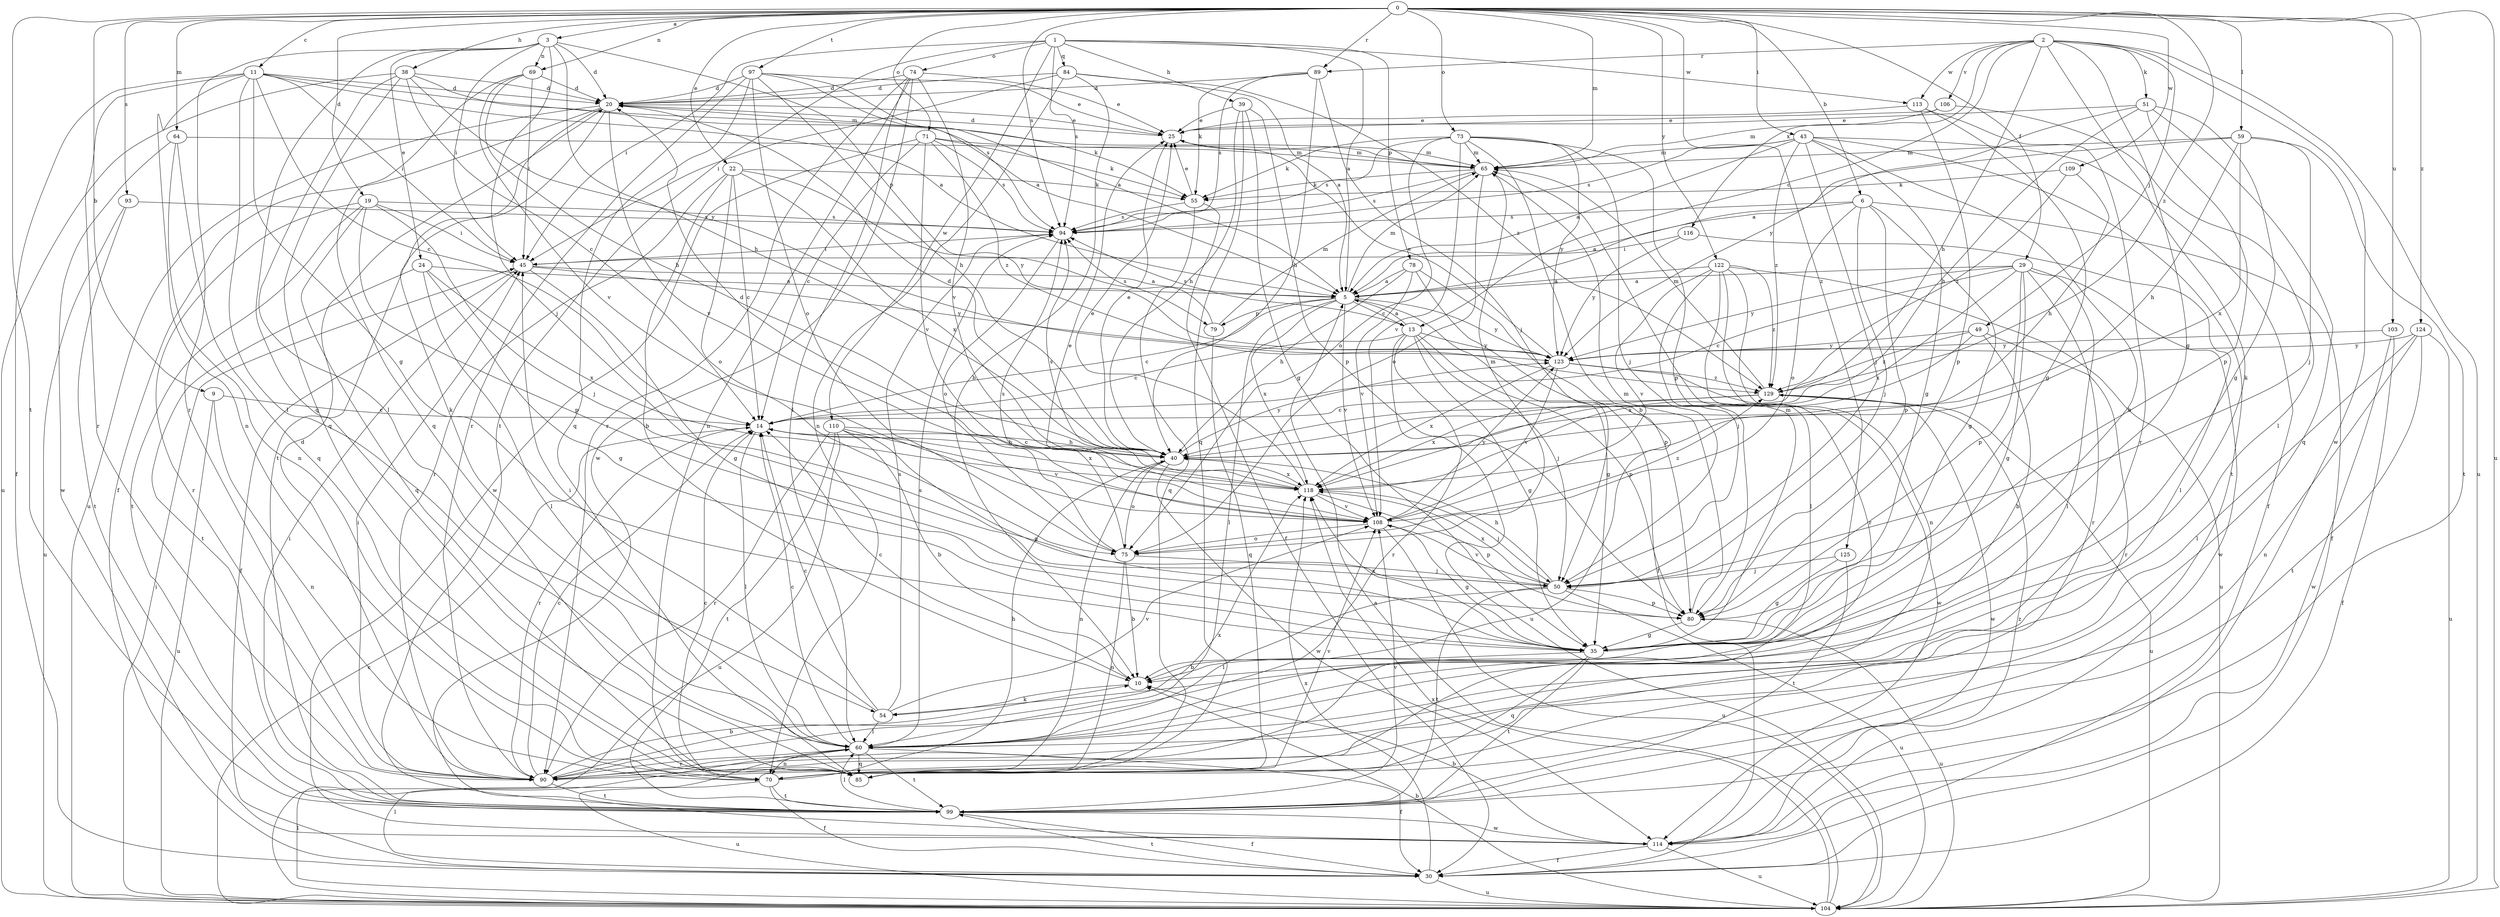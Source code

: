 strict digraph  {
0;
1;
2;
3;
5;
6;
9;
10;
11;
13;
14;
19;
20;
22;
24;
25;
29;
30;
35;
38;
39;
40;
43;
45;
49;
50;
51;
54;
55;
59;
60;
64;
65;
69;
70;
71;
73;
74;
75;
78;
79;
80;
84;
85;
89;
90;
93;
94;
97;
99;
103;
104;
106;
108;
109;
110;
113;
114;
116;
118;
122;
123;
124;
125;
129;
0 -> 3  [label=a];
0 -> 6  [label=b];
0 -> 9  [label=b];
0 -> 11  [label=c];
0 -> 19  [label=d];
0 -> 22  [label=e];
0 -> 29  [label=f];
0 -> 38  [label=h];
0 -> 43  [label=i];
0 -> 59  [label=l];
0 -> 64  [label=m];
0 -> 65  [label=m];
0 -> 69  [label=n];
0 -> 71  [label=o];
0 -> 73  [label=o];
0 -> 89  [label=r];
0 -> 93  [label=s];
0 -> 94  [label=s];
0 -> 97  [label=t];
0 -> 99  [label=t];
0 -> 103  [label=u];
0 -> 104  [label=u];
0 -> 109  [label=w];
0 -> 122  [label=y];
0 -> 124  [label=z];
0 -> 125  [label=z];
0 -> 129  [label=z];
1 -> 5  [label=a];
1 -> 39  [label=h];
1 -> 45  [label=i];
1 -> 74  [label=o];
1 -> 78  [label=p];
1 -> 84  [label=q];
1 -> 94  [label=s];
1 -> 99  [label=t];
1 -> 110  [label=w];
1 -> 113  [label=w];
2 -> 13  [label=c];
2 -> 35  [label=g];
2 -> 40  [label=h];
2 -> 49  [label=j];
2 -> 51  [label=k];
2 -> 54  [label=k];
2 -> 89  [label=r];
2 -> 104  [label=u];
2 -> 106  [label=v];
2 -> 113  [label=w];
2 -> 114  [label=w];
2 -> 116  [label=x];
3 -> 20  [label=d];
3 -> 24  [label=e];
3 -> 40  [label=h];
3 -> 45  [label=i];
3 -> 50  [label=j];
3 -> 69  [label=n];
3 -> 79  [label=p];
3 -> 85  [label=q];
3 -> 90  [label=r];
5 -> 13  [label=c];
5 -> 14  [label=c];
5 -> 35  [label=g];
5 -> 60  [label=l];
5 -> 65  [label=m];
5 -> 79  [label=p];
5 -> 108  [label=v];
5 -> 118  [label=x];
5 -> 123  [label=y];
6 -> 5  [label=a];
6 -> 30  [label=f];
6 -> 35  [label=g];
6 -> 50  [label=j];
6 -> 75  [label=o];
6 -> 80  [label=p];
6 -> 94  [label=s];
9 -> 14  [label=c];
9 -> 70  [label=n];
9 -> 104  [label=u];
10 -> 14  [label=c];
10 -> 54  [label=k];
11 -> 5  [label=a];
11 -> 14  [label=c];
11 -> 20  [label=d];
11 -> 30  [label=f];
11 -> 35  [label=g];
11 -> 45  [label=i];
11 -> 60  [label=l];
11 -> 65  [label=m];
11 -> 70  [label=n];
11 -> 90  [label=r];
13 -> 5  [label=a];
13 -> 14  [label=c];
13 -> 35  [label=g];
13 -> 50  [label=j];
13 -> 80  [label=p];
13 -> 90  [label=r];
13 -> 94  [label=s];
13 -> 104  [label=u];
13 -> 123  [label=y];
14 -> 40  [label=h];
14 -> 60  [label=l];
14 -> 90  [label=r];
14 -> 118  [label=x];
19 -> 45  [label=i];
19 -> 50  [label=j];
19 -> 80  [label=p];
19 -> 85  [label=q];
19 -> 90  [label=r];
19 -> 94  [label=s];
19 -> 99  [label=t];
20 -> 25  [label=e];
20 -> 30  [label=f];
20 -> 54  [label=k];
20 -> 55  [label=k];
20 -> 99  [label=t];
20 -> 104  [label=u];
20 -> 108  [label=v];
22 -> 10  [label=b];
22 -> 14  [label=c];
22 -> 55  [label=k];
22 -> 75  [label=o];
22 -> 90  [label=r];
22 -> 118  [label=x];
22 -> 123  [label=y];
24 -> 5  [label=a];
24 -> 35  [label=g];
24 -> 60  [label=l];
24 -> 99  [label=t];
24 -> 118  [label=x];
25 -> 20  [label=d];
25 -> 65  [label=m];
29 -> 5  [label=a];
29 -> 14  [label=c];
29 -> 35  [label=g];
29 -> 60  [label=l];
29 -> 80  [label=p];
29 -> 90  [label=r];
29 -> 114  [label=w];
29 -> 118  [label=x];
29 -> 123  [label=y];
30 -> 60  [label=l];
30 -> 99  [label=t];
30 -> 104  [label=u];
30 -> 118  [label=x];
35 -> 10  [label=b];
35 -> 65  [label=m];
35 -> 85  [label=q];
35 -> 99  [label=t];
35 -> 118  [label=x];
38 -> 5  [label=a];
38 -> 14  [label=c];
38 -> 20  [label=d];
38 -> 60  [label=l];
38 -> 85  [label=q];
38 -> 104  [label=u];
38 -> 123  [label=y];
39 -> 25  [label=e];
39 -> 35  [label=g];
39 -> 40  [label=h];
39 -> 80  [label=p];
39 -> 85  [label=q];
40 -> 14  [label=c];
40 -> 20  [label=d];
40 -> 25  [label=e];
40 -> 70  [label=n];
40 -> 75  [label=o];
40 -> 114  [label=w];
40 -> 118  [label=x];
40 -> 123  [label=y];
43 -> 5  [label=a];
43 -> 10  [label=b];
43 -> 30  [label=f];
43 -> 35  [label=g];
43 -> 50  [label=j];
43 -> 65  [label=m];
43 -> 94  [label=s];
43 -> 99  [label=t];
43 -> 129  [label=z];
45 -> 5  [label=a];
45 -> 30  [label=f];
45 -> 35  [label=g];
45 -> 123  [label=y];
49 -> 10  [label=b];
49 -> 90  [label=r];
49 -> 118  [label=x];
49 -> 123  [label=y];
49 -> 129  [label=z];
50 -> 40  [label=h];
50 -> 60  [label=l];
50 -> 80  [label=p];
50 -> 99  [label=t];
50 -> 104  [label=u];
50 -> 108  [label=v];
50 -> 118  [label=x];
51 -> 25  [label=e];
51 -> 35  [label=g];
51 -> 40  [label=h];
51 -> 80  [label=p];
51 -> 85  [label=q];
51 -> 123  [label=y];
54 -> 14  [label=c];
54 -> 45  [label=i];
54 -> 60  [label=l];
54 -> 94  [label=s];
54 -> 108  [label=v];
55 -> 25  [label=e];
55 -> 30  [label=f];
55 -> 85  [label=q];
55 -> 94  [label=s];
59 -> 5  [label=a];
59 -> 40  [label=h];
59 -> 50  [label=j];
59 -> 65  [label=m];
59 -> 99  [label=t];
59 -> 118  [label=x];
60 -> 14  [label=c];
60 -> 30  [label=f];
60 -> 70  [label=n];
60 -> 85  [label=q];
60 -> 90  [label=r];
60 -> 94  [label=s];
60 -> 99  [label=t];
64 -> 65  [label=m];
64 -> 70  [label=n];
64 -> 85  [label=q];
64 -> 114  [label=w];
65 -> 55  [label=k];
65 -> 75  [label=o];
65 -> 94  [label=s];
69 -> 20  [label=d];
69 -> 40  [label=h];
69 -> 45  [label=i];
69 -> 85  [label=q];
69 -> 108  [label=v];
70 -> 14  [label=c];
70 -> 30  [label=f];
70 -> 40  [label=h];
70 -> 99  [label=t];
70 -> 104  [label=u];
71 -> 14  [label=c];
71 -> 55  [label=k];
71 -> 65  [label=m];
71 -> 94  [label=s];
71 -> 108  [label=v];
71 -> 114  [label=w];
71 -> 129  [label=z];
73 -> 10  [label=b];
73 -> 50  [label=j];
73 -> 55  [label=k];
73 -> 65  [label=m];
73 -> 75  [label=o];
73 -> 80  [label=p];
73 -> 94  [label=s];
73 -> 108  [label=v];
73 -> 123  [label=y];
74 -> 20  [label=d];
74 -> 25  [label=e];
74 -> 60  [label=l];
74 -> 70  [label=n];
74 -> 90  [label=r];
74 -> 108  [label=v];
74 -> 114  [label=w];
75 -> 10  [label=b];
75 -> 25  [label=e];
75 -> 50  [label=j];
75 -> 65  [label=m];
75 -> 70  [label=n];
75 -> 94  [label=s];
78 -> 5  [label=a];
78 -> 30  [label=f];
78 -> 40  [label=h];
78 -> 80  [label=p];
78 -> 108  [label=v];
79 -> 65  [label=m];
79 -> 85  [label=q];
79 -> 94  [label=s];
80 -> 35  [label=g];
80 -> 65  [label=m];
80 -> 104  [label=u];
84 -> 5  [label=a];
84 -> 10  [label=b];
84 -> 20  [label=d];
84 -> 45  [label=i];
84 -> 70  [label=n];
84 -> 129  [label=z];
85 -> 108  [label=v];
89 -> 20  [label=d];
89 -> 40  [label=h];
89 -> 50  [label=j];
89 -> 55  [label=k];
89 -> 94  [label=s];
90 -> 10  [label=b];
90 -> 14  [label=c];
90 -> 20  [label=d];
90 -> 45  [label=i];
90 -> 99  [label=t];
90 -> 118  [label=x];
93 -> 94  [label=s];
93 -> 99  [label=t];
93 -> 104  [label=u];
94 -> 45  [label=i];
94 -> 75  [label=o];
97 -> 5  [label=a];
97 -> 20  [label=d];
97 -> 25  [label=e];
97 -> 40  [label=h];
97 -> 75  [label=o];
97 -> 85  [label=q];
97 -> 90  [label=r];
97 -> 94  [label=s];
99 -> 30  [label=f];
99 -> 45  [label=i];
99 -> 60  [label=l];
99 -> 108  [label=v];
99 -> 114  [label=w];
103 -> 30  [label=f];
103 -> 114  [label=w];
103 -> 123  [label=y];
104 -> 5  [label=a];
104 -> 10  [label=b];
104 -> 14  [label=c];
104 -> 45  [label=i];
104 -> 60  [label=l];
104 -> 118  [label=x];
106 -> 25  [label=e];
106 -> 60  [label=l];
106 -> 65  [label=m];
108 -> 35  [label=g];
108 -> 75  [label=o];
108 -> 104  [label=u];
108 -> 123  [label=y];
108 -> 129  [label=z];
109 -> 40  [label=h];
109 -> 55  [label=k];
109 -> 129  [label=z];
110 -> 10  [label=b];
110 -> 35  [label=g];
110 -> 40  [label=h];
110 -> 90  [label=r];
110 -> 99  [label=t];
110 -> 104  [label=u];
110 -> 108  [label=v];
113 -> 25  [label=e];
113 -> 35  [label=g];
113 -> 80  [label=p];
113 -> 90  [label=r];
114 -> 10  [label=b];
114 -> 30  [label=f];
114 -> 104  [label=u];
114 -> 129  [label=z];
116 -> 45  [label=i];
116 -> 60  [label=l];
116 -> 123  [label=y];
118 -> 20  [label=d];
118 -> 25  [label=e];
118 -> 50  [label=j];
118 -> 80  [label=p];
118 -> 94  [label=s];
118 -> 108  [label=v];
122 -> 5  [label=a];
122 -> 50  [label=j];
122 -> 60  [label=l];
122 -> 70  [label=n];
122 -> 90  [label=r];
122 -> 104  [label=u];
122 -> 108  [label=v];
122 -> 129  [label=z];
123 -> 25  [label=e];
123 -> 108  [label=v];
123 -> 114  [label=w];
123 -> 118  [label=x];
123 -> 129  [label=z];
124 -> 60  [label=l];
124 -> 70  [label=n];
124 -> 99  [label=t];
124 -> 104  [label=u];
124 -> 123  [label=y];
125 -> 35  [label=g];
125 -> 50  [label=j];
125 -> 99  [label=t];
129 -> 14  [label=c];
129 -> 65  [label=m];
129 -> 104  [label=u];
129 -> 114  [label=w];
129 -> 118  [label=x];
}
